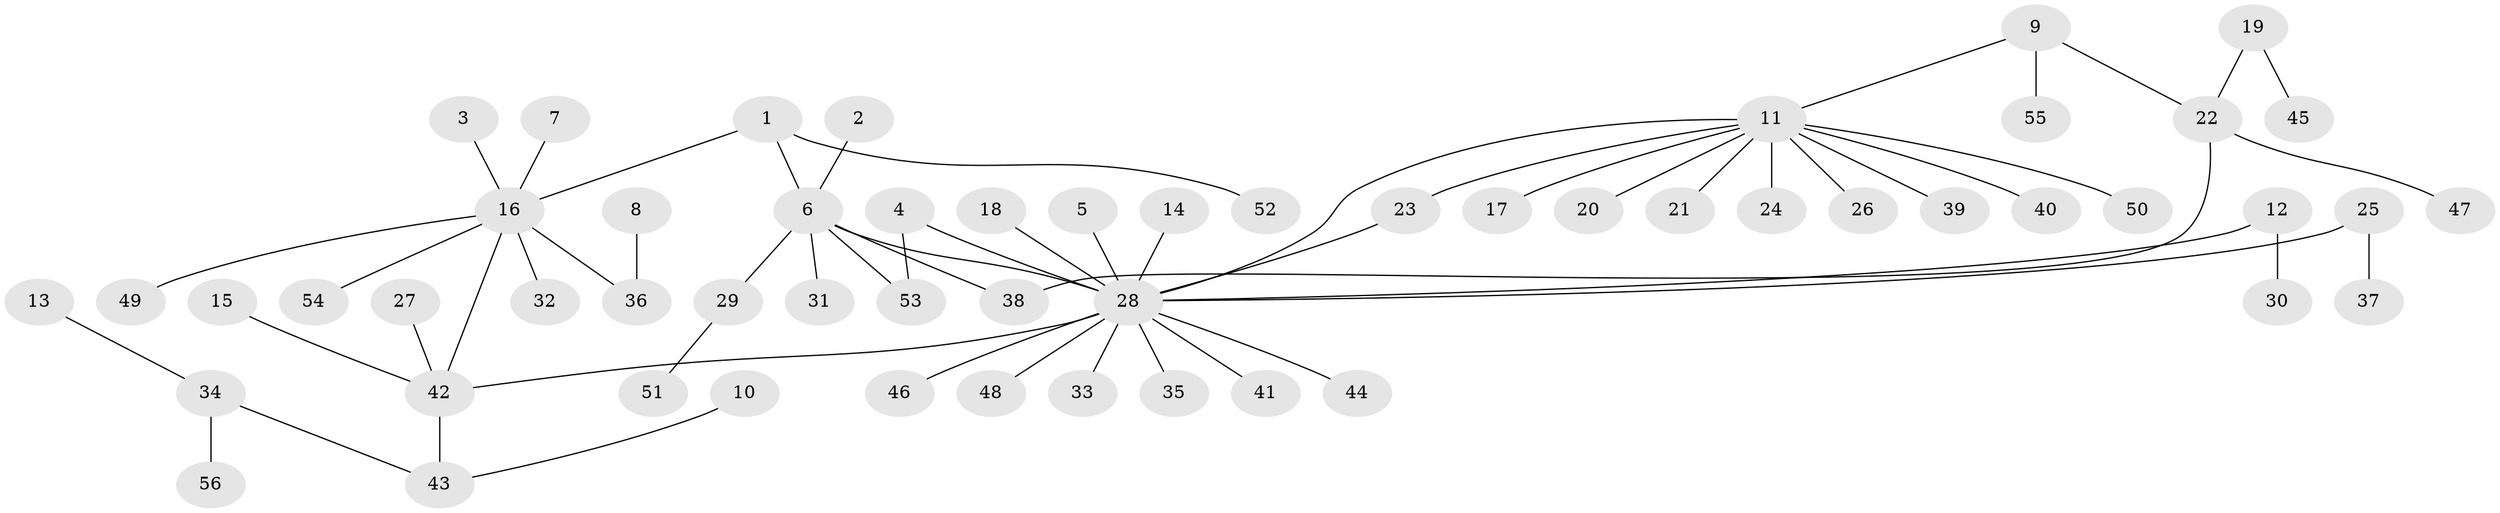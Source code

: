// original degree distribution, {8: 0.01282051282051282, 3: 0.07692307692307693, 17: 0.01282051282051282, 6: 0.01282051282051282, 9: 0.01282051282051282, 1: 0.6282051282051282, 12: 0.01282051282051282, 2: 0.19230769230769232, 4: 0.02564102564102564, 5: 0.01282051282051282}
// Generated by graph-tools (version 1.1) at 2025/36/03/04/25 23:36:46]
// undirected, 56 vertices, 59 edges
graph export_dot {
  node [color=gray90,style=filled];
  1;
  2;
  3;
  4;
  5;
  6;
  7;
  8;
  9;
  10;
  11;
  12;
  13;
  14;
  15;
  16;
  17;
  18;
  19;
  20;
  21;
  22;
  23;
  24;
  25;
  26;
  27;
  28;
  29;
  30;
  31;
  32;
  33;
  34;
  35;
  36;
  37;
  38;
  39;
  40;
  41;
  42;
  43;
  44;
  45;
  46;
  47;
  48;
  49;
  50;
  51;
  52;
  53;
  54;
  55;
  56;
  1 -- 6 [weight=1.0];
  1 -- 16 [weight=1.0];
  1 -- 52 [weight=1.0];
  2 -- 6 [weight=1.0];
  3 -- 16 [weight=1.0];
  4 -- 28 [weight=1.0];
  4 -- 53 [weight=1.0];
  5 -- 28 [weight=1.0];
  6 -- 28 [weight=1.0];
  6 -- 29 [weight=1.0];
  6 -- 31 [weight=1.0];
  6 -- 38 [weight=1.0];
  6 -- 53 [weight=1.0];
  7 -- 16 [weight=1.0];
  8 -- 36 [weight=1.0];
  9 -- 11 [weight=1.0];
  9 -- 22 [weight=1.0];
  9 -- 55 [weight=1.0];
  10 -- 43 [weight=1.0];
  11 -- 17 [weight=1.0];
  11 -- 20 [weight=1.0];
  11 -- 21 [weight=1.0];
  11 -- 23 [weight=1.0];
  11 -- 24 [weight=1.0];
  11 -- 26 [weight=1.0];
  11 -- 28 [weight=1.0];
  11 -- 39 [weight=1.0];
  11 -- 40 [weight=1.0];
  11 -- 50 [weight=1.0];
  12 -- 28 [weight=1.0];
  12 -- 30 [weight=1.0];
  13 -- 34 [weight=1.0];
  14 -- 28 [weight=1.0];
  15 -- 42 [weight=1.0];
  16 -- 32 [weight=1.0];
  16 -- 36 [weight=1.0];
  16 -- 42 [weight=1.0];
  16 -- 49 [weight=1.0];
  16 -- 54 [weight=1.0];
  18 -- 28 [weight=1.0];
  19 -- 22 [weight=1.0];
  19 -- 45 [weight=1.0];
  22 -- 38 [weight=1.0];
  22 -- 47 [weight=1.0];
  23 -- 28 [weight=1.0];
  25 -- 28 [weight=1.0];
  25 -- 37 [weight=1.0];
  27 -- 42 [weight=1.0];
  28 -- 33 [weight=1.0];
  28 -- 35 [weight=1.0];
  28 -- 41 [weight=1.0];
  28 -- 42 [weight=1.0];
  28 -- 44 [weight=1.0];
  28 -- 46 [weight=1.0];
  28 -- 48 [weight=1.0];
  29 -- 51 [weight=1.0];
  34 -- 43 [weight=1.0];
  34 -- 56 [weight=1.0];
  42 -- 43 [weight=1.0];
}
